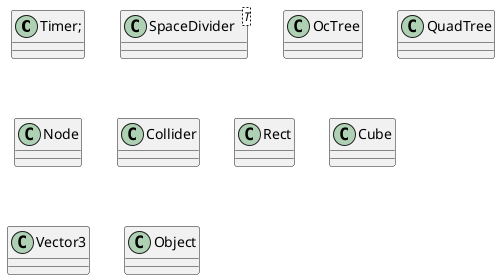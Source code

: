 @startuml

class Timer;

' T is Rect or Cube
class SpaceDivider<T>
class OcTree
class QuadTree

class Node

class Collider
class Rect
class Cube

class Vector3
class Object




@enduml